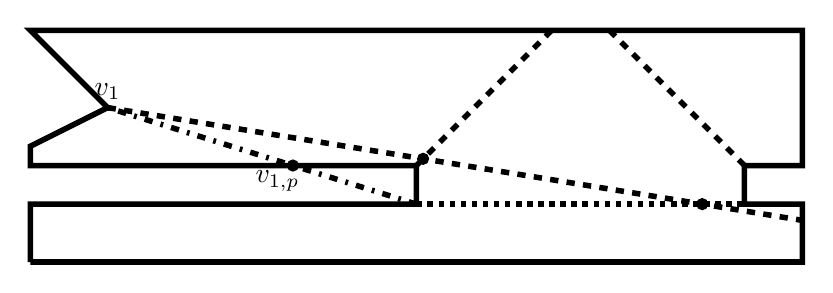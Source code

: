 % This file was created by matlab2tikz v0.4.0.
% Copyright (c) 2008--2013, Nico Schlömer <nico.schloemer@gmail.com>
% All rights reserved.
% 
% The latest updates can be retrieved from
%   http://www.mathworks.com/matlabcentral/fileexchange/22022-matlab2tikz
% where you can also make suggestions and rate matlab2tikz.
% 
% % -*- root: TestingFigures.tex -*-
% 
\begin{tikzpicture}

\begin{axis}[%
width=10cm,
height=3.137cm,
scale only axis,
xmin=-10,
xmax=1010,
ymin=90,
ymax=410,
hide axis,
axis x line*=bottom,
axis y line*=left,
y post scale=1,
unit vector ratio=1 1 1
]
\addplot [
color=black,
dashed,
line width=2.0pt,
forget plot
]
table[row sep=crcr]{
925 225\\
750 400\\
};
\addplot [
color=black,
dashed,
line width=2.0pt,
forget plot
]
table[row sep=crcr]{
100 300\\
1000 153.95\\
};
\addplot [
color=black,
dashed,
line width=2.0pt,
forget plot
]
table[row sep=crcr]{
500 225\\
675 400\\
};
\addplot [
color=black,
solid,
line width=2.0pt,
forget plot
]
table[row sep=crcr]{
0 100\\
0 175\\
500 175\\
500 225\\
0 225\\
0 250\\
100 300\\
0 400\\
1000 400\\
1000 225\\
925 225\\
925 175\\
1000 175\\
1000 100\\
0 100\\
};
\addplot [
color=black,
dotted,
line width=2.0pt,
forget plot
]
table[row sep=crcr]{
500 175\\
925 175\\
};
\addplot [
color=black,
only marks,
mark=*,
mark options={solid,fill=black},
forget plot
]
table[row sep=crcr]{
508.68 233.68\\
};
\addplot [
color=black,
only marks,
mark=*,
mark options={solid,fill=black},
forget plot
]
table[row sep=crcr]{
870.285 175\\
};
\addplot [
color=black,
dash pattern=on 1pt off 3pt on 3pt off 3pt,
line width=2.0pt,
forget plot
]
table[row sep=crcr]{
100 300\\
500 175\\
};
\addplot [
color=black,
only marks,
mark=*,
mark options={solid,fill=black},
forget plot
]
table[row sep=crcr]{
340 225\\
};
\node[above, inner sep=0mm, text=black]
at (axis cs:100,310,0) {$v_{1}$};
\node[inner sep=0mm, text=black]
at (axis cs:320,205,0) {$v_{1,p}$};
\end{axis}
\end{tikzpicture}%